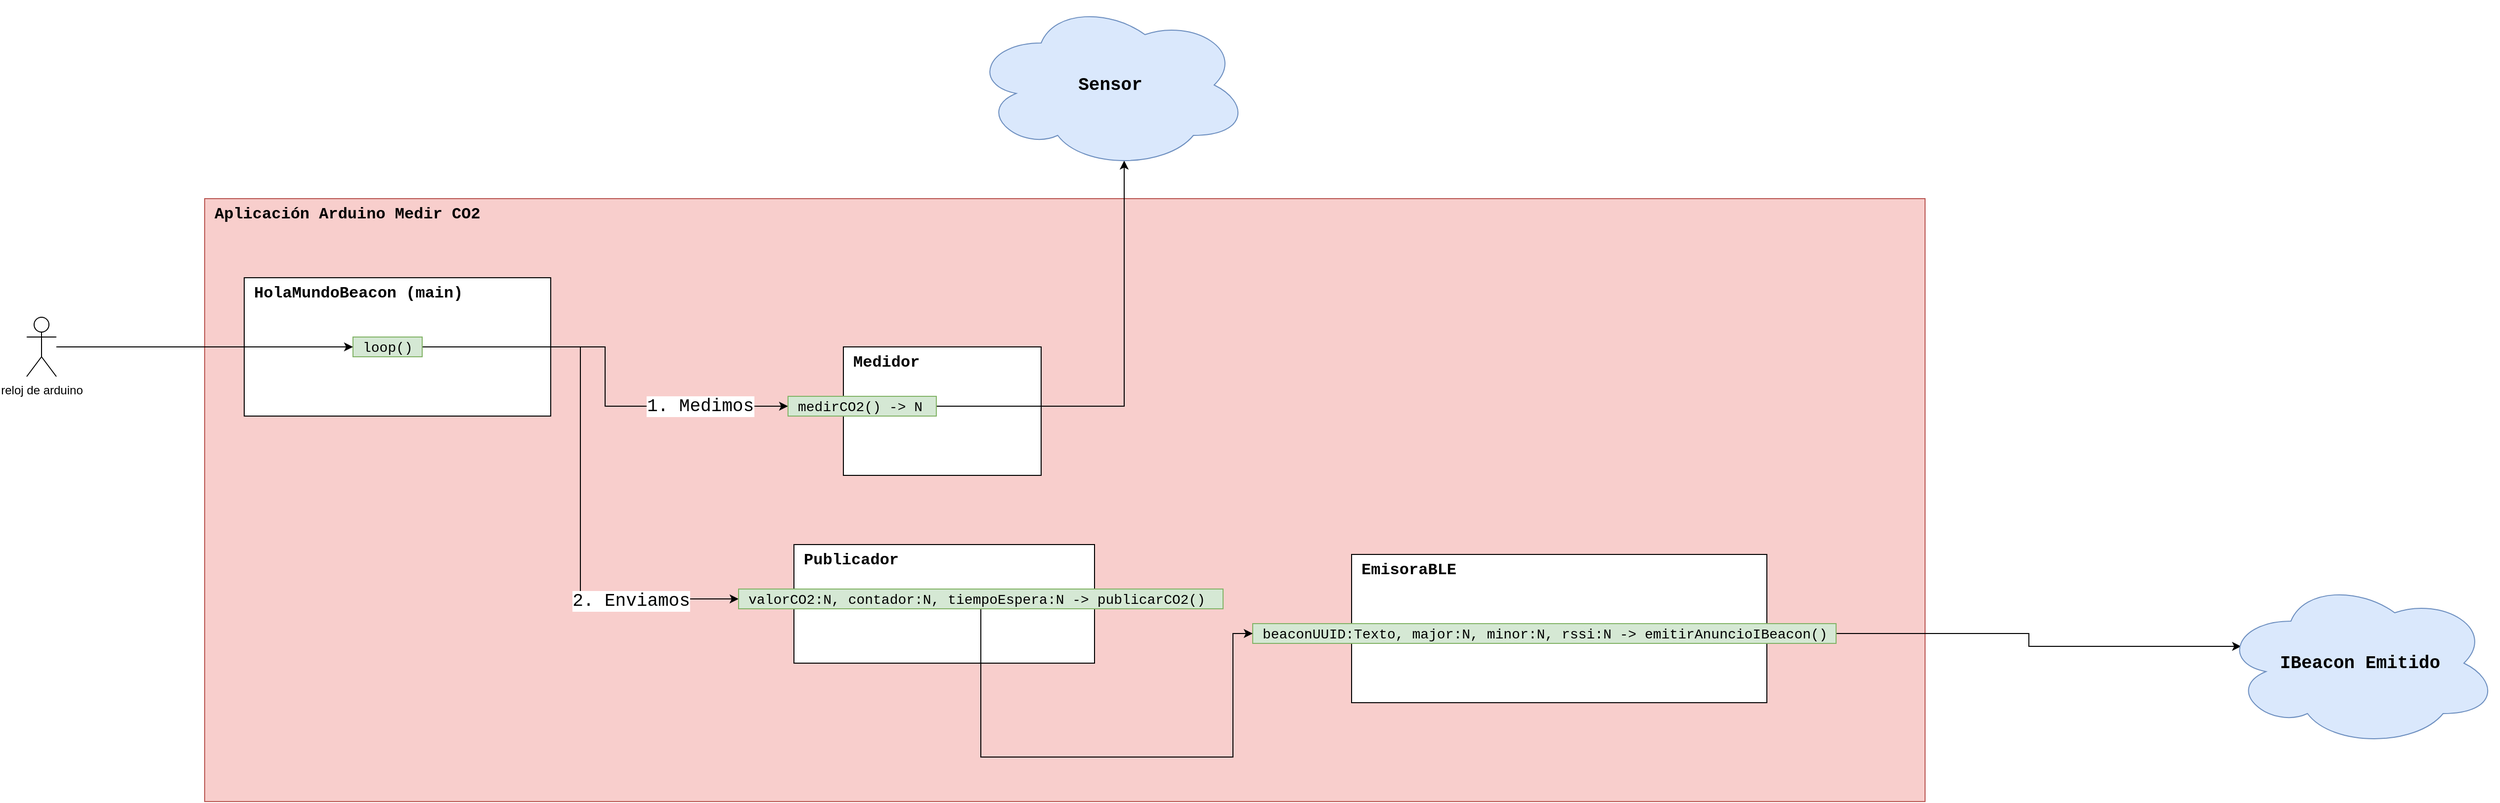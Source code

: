 <mxfile version="15.2.7" type="device"><diagram id="jH68z-heKGd2G1YnKmOQ" name="Página-1"><mxGraphModel dx="1851" dy="1761" grid="1" gridSize="10" guides="1" tooltips="1" connect="1" arrows="1" fold="1" page="1" pageScale="1" pageWidth="827" pageHeight="1169" math="0" shadow="0"><root><mxCell id="0"/><mxCell id="1" parent="0"/><mxCell id="Pzo8DGFgzoiCC6piFuyj-1" value="&lt;font style=&quot;font-size: 16px&quot;&gt;&lt;b&gt;Aplicación Arduino Medir CO2&lt;/b&gt;&lt;/font&gt;" style="rounded=0;whiteSpace=wrap;html=1;fontFamily=Courier New;align=left;horizontal=1;verticalAlign=top;spacingLeft=8;fillColor=#f8cecc;strokeColor=#b85450;" parent="1" vertex="1"><mxGeometry x="10" y="50" width="1740" height="610" as="geometry"/></mxCell><mxCell id="Pzo8DGFgzoiCC6piFuyj-2" value="&lt;font style=&quot;font-size: 16px&quot;&gt;&lt;b&gt;HolaMundoBeacon (main)&lt;/b&gt;&lt;/font&gt;" style="rounded=0;whiteSpace=wrap;html=1;fontFamily=Courier New;align=left;horizontal=1;verticalAlign=top;spacingLeft=8;" parent="1" vertex="1"><mxGeometry x="50" y="130" width="310" height="140" as="geometry"/></mxCell><mxCell id="Pzo8DGFgzoiCC6piFuyj-9" style="edgeStyle=orthogonalEdgeStyle;rounded=0;orthogonalLoop=1;jettySize=auto;html=1;entryX=0;entryY=0.5;entryDx=0;entryDy=0;fontFamily=Courier New;fontSize=18;" parent="1" source="Pzo8DGFgzoiCC6piFuyj-13" target="Pzo8DGFgzoiCC6piFuyj-41" edge="1"><mxGeometry relative="1" as="geometry"/></mxCell><mxCell id="Pzo8DGFgzoiCC6piFuyj-10" value="1. Medimos" style="edgeLabel;html=1;align=center;verticalAlign=middle;resizable=0;points=[];fontSize=18;fontFamily=Courier New;" parent="Pzo8DGFgzoiCC6piFuyj-9" vertex="1" connectable="0"><mxGeometry x="0.587" relative="1" as="geometry"><mxPoint as="offset"/></mxGeometry></mxCell><mxCell id="Pzo8DGFgzoiCC6piFuyj-11" style="edgeStyle=orthogonalEdgeStyle;rounded=0;orthogonalLoop=1;jettySize=auto;html=1;entryX=0;entryY=0.5;entryDx=0;entryDy=0;fontFamily=Courier New;fontSize=18;" parent="1" source="Pzo8DGFgzoiCC6piFuyj-13" target="Pzo8DGFgzoiCC6piFuyj-48" edge="1"><mxGeometry relative="1" as="geometry"/></mxCell><mxCell id="Pzo8DGFgzoiCC6piFuyj-12" value="2. Enviamos" style="edgeLabel;html=1;align=center;verticalAlign=middle;resizable=0;points=[];fontSize=18;fontFamily=Courier New;" parent="Pzo8DGFgzoiCC6piFuyj-11" vertex="1" connectable="0"><mxGeometry x="0.62" y="-2" relative="1" as="geometry"><mxPoint as="offset"/></mxGeometry></mxCell><mxCell id="Pzo8DGFgzoiCC6piFuyj-13" value="&lt;span style=&quot;font-size: 14px&quot;&gt;loop()&lt;/span&gt;" style="rounded=0;whiteSpace=wrap;html=1;align=left;fontFamily=Courier New;autosize=1;spacingTop=2;spacingLeft=8;fillColor=#d5e8d4;strokeColor=#82b366;" parent="1" vertex="1"><mxGeometry x="160" y="190" width="70" height="20" as="geometry"/></mxCell><mxCell id="Pzo8DGFgzoiCC6piFuyj-14" value="&lt;font style=&quot;font-size: 16px&quot;&gt;&lt;b&gt;EmisoraBLE&lt;/b&gt;&lt;/font&gt;" style="rounded=0;whiteSpace=wrap;html=1;fontFamily=Courier New;align=left;horizontal=1;verticalAlign=top;spacingLeft=8;" parent="1" vertex="1"><mxGeometry x="1170" y="410" width="420" height="150" as="geometry"/></mxCell><mxCell id="Pzo8DGFgzoiCC6piFuyj-23" style="edgeStyle=orthogonalEdgeStyle;rounded=0;orthogonalLoop=1;jettySize=auto;html=1;entryX=0.07;entryY=0.4;entryDx=0;entryDy=0;entryPerimeter=0;fontFamily=Courier New;fontSize=18;" parent="1" source="Pzo8DGFgzoiCC6piFuyj-24" target="Pzo8DGFgzoiCC6piFuyj-80" edge="1"><mxGeometry relative="1" as="geometry"/></mxCell><mxCell id="Pzo8DGFgzoiCC6piFuyj-24" value="&lt;font style=&quot;font-size: 14px&quot;&gt;beaconUUID:Texto, major:N, minor:N, rssi:N -&amp;gt; emitirAnuncioIBeacon()&lt;br&gt;&lt;/font&gt;" style="rounded=0;whiteSpace=wrap;html=1;align=left;fontFamily=Courier New;autosize=1;spacingTop=2;spacingLeft=8;fillColor=#d5e8d4;strokeColor=#82b366;" parent="1" vertex="1"><mxGeometry x="1070" y="480" width="590" height="20" as="geometry"/></mxCell><mxCell id="Pzo8DGFgzoiCC6piFuyj-37" value="&lt;font style=&quot;font-size: 16px&quot;&gt;&lt;b&gt;Medidor&lt;/b&gt;&lt;/font&gt;" style="rounded=0;whiteSpace=wrap;html=1;fontFamily=Courier New;align=left;horizontal=1;verticalAlign=top;spacingLeft=8;" parent="1" vertex="1"><mxGeometry x="656" y="200" width="200" height="130" as="geometry"/></mxCell><mxCell id="Pzo8DGFgzoiCC6piFuyj-40" style="edgeStyle=orthogonalEdgeStyle;rounded=0;orthogonalLoop=1;jettySize=auto;html=1;entryX=0.55;entryY=0.95;entryDx=0;entryDy=0;entryPerimeter=0;fontFamily=Courier New;fontSize=18;" parent="1" source="Pzo8DGFgzoiCC6piFuyj-41" target="Pzo8DGFgzoiCC6piFuyj-81" edge="1"><mxGeometry relative="1" as="geometry"/></mxCell><mxCell id="Pzo8DGFgzoiCC6piFuyj-41" value="&lt;font style=&quot;font-size: 14px&quot;&gt;medirCO2() -&amp;gt; N&lt;br&gt;&lt;/font&gt;" style="rounded=0;whiteSpace=wrap;html=1;align=left;fontFamily=Courier New;autosize=1;spacingTop=2;spacingLeft=8;fillColor=#d5e8d4;strokeColor=#82b366;" parent="1" vertex="1"><mxGeometry x="600" y="250" width="150" height="20" as="geometry"/></mxCell><mxCell id="Pzo8DGFgzoiCC6piFuyj-42" value="&lt;font style=&quot;font-size: 16px&quot;&gt;&lt;b&gt;Publicador&lt;/b&gt;&lt;/font&gt;" style="rounded=0;whiteSpace=wrap;html=1;fontFamily=Courier New;align=left;horizontal=1;verticalAlign=top;spacingLeft=8;" parent="1" vertex="1"><mxGeometry x="606" y="400" width="304" height="120" as="geometry"/></mxCell><mxCell id="Pzo8DGFgzoiCC6piFuyj-47" style="edgeStyle=orthogonalEdgeStyle;rounded=0;orthogonalLoop=1;jettySize=auto;html=1;entryX=0;entryY=0.5;entryDx=0;entryDy=0;fontFamily=Courier New;fontSize=18;" parent="1" source="Pzo8DGFgzoiCC6piFuyj-48" target="Pzo8DGFgzoiCC6piFuyj-24" edge="1"><mxGeometry relative="1" as="geometry"><Array as="points"><mxPoint x="1050" y="615"/><mxPoint x="1050" y="490"/></Array></mxGeometry></mxCell><mxCell id="Pzo8DGFgzoiCC6piFuyj-48" value="&lt;font style=&quot;font-size: 14px&quot;&gt;valorCO2:N, contador:N, tiempoEspera:N -&amp;gt; publicarCO2()&lt;br&gt;&lt;/font&gt;" style="rounded=0;whiteSpace=wrap;html=1;align=left;fontFamily=Courier New;autosize=1;spacingTop=2;spacingLeft=8;fillColor=#d5e8d4;strokeColor=#82b366;" parent="1" vertex="1"><mxGeometry x="550" y="445" width="490" height="20" as="geometry"/></mxCell><mxCell id="Pzo8DGFgzoiCC6piFuyj-80" value="IBeacon Emitido" style="ellipse;shape=cloud;whiteSpace=wrap;html=1;fillColor=#dae8fc;strokeColor=#6c8ebf;fontFamily=Courier New;fontStyle=1;fontSize=18;" parent="1" vertex="1"><mxGeometry x="2050" y="435" width="280" height="170" as="geometry"/></mxCell><mxCell id="Pzo8DGFgzoiCC6piFuyj-81" value="Sensor" style="ellipse;shape=cloud;whiteSpace=wrap;html=1;fillColor=#dae8fc;strokeColor=#6c8ebf;fontFamily=Courier New;fontStyle=1;fontSize=18;" parent="1" vertex="1"><mxGeometry x="786" y="-150" width="280" height="170" as="geometry"/></mxCell><mxCell id="Pzo8DGFgzoiCC6piFuyj-84" style="edgeStyle=orthogonalEdgeStyle;rounded=0;orthogonalLoop=1;jettySize=auto;html=1;" parent="1" source="Pzo8DGFgzoiCC6piFuyj-83" edge="1"><mxGeometry relative="1" as="geometry"><mxPoint x="160" y="200" as="targetPoint"/></mxGeometry></mxCell><mxCell id="Pzo8DGFgzoiCC6piFuyj-83" value="reloj de arduino" style="shape=umlActor;verticalLabelPosition=bottom;verticalAlign=top;html=1;outlineConnect=0;" parent="1" vertex="1"><mxGeometry x="-170" y="170" width="30" height="60" as="geometry"/></mxCell></root></mxGraphModel></diagram></mxfile>
